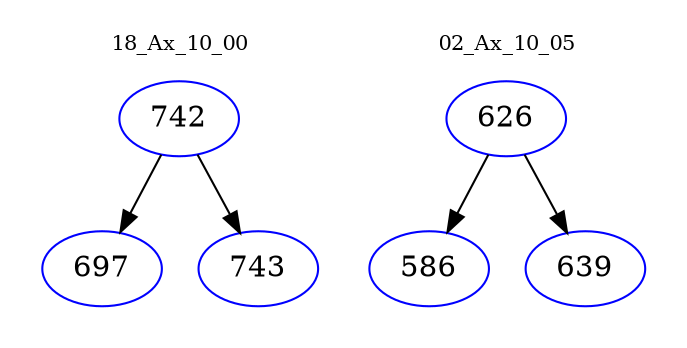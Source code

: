 digraph{
subgraph cluster_0 {
color = white
label = "18_Ax_10_00";
fontsize=10;
T0_742 [label="742", color="blue"]
T0_742 -> T0_697 [color="black"]
T0_697 [label="697", color="blue"]
T0_742 -> T0_743 [color="black"]
T0_743 [label="743", color="blue"]
}
subgraph cluster_1 {
color = white
label = "02_Ax_10_05";
fontsize=10;
T1_626 [label="626", color="blue"]
T1_626 -> T1_586 [color="black"]
T1_586 [label="586", color="blue"]
T1_626 -> T1_639 [color="black"]
T1_639 [label="639", color="blue"]
}
}
